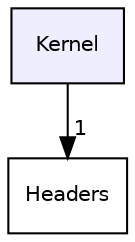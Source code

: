 digraph "Kernel" {
  compound=true
  node [ fontsize="10", fontname="Helvetica"];
  edge [ labelfontsize="10", labelfontname="Helvetica"];
  dir_52bed8acfaac088d5968cb2c84d7645d [shape=box, label="Kernel", style="filled", fillcolor="#eeeeff", pencolor="black", URL="dir_52bed8acfaac088d5968cb2c84d7645d.html"];
  dir_692516b589a32b3bfce781ca9f6d1534 [shape=box label="Headers" URL="dir_692516b589a32b3bfce781ca9f6d1534.html"];
  dir_52bed8acfaac088d5968cb2c84d7645d->dir_692516b589a32b3bfce781ca9f6d1534 [headlabel="1", labeldistance=1.5 headhref="dir_000013_000011.html"];
}
